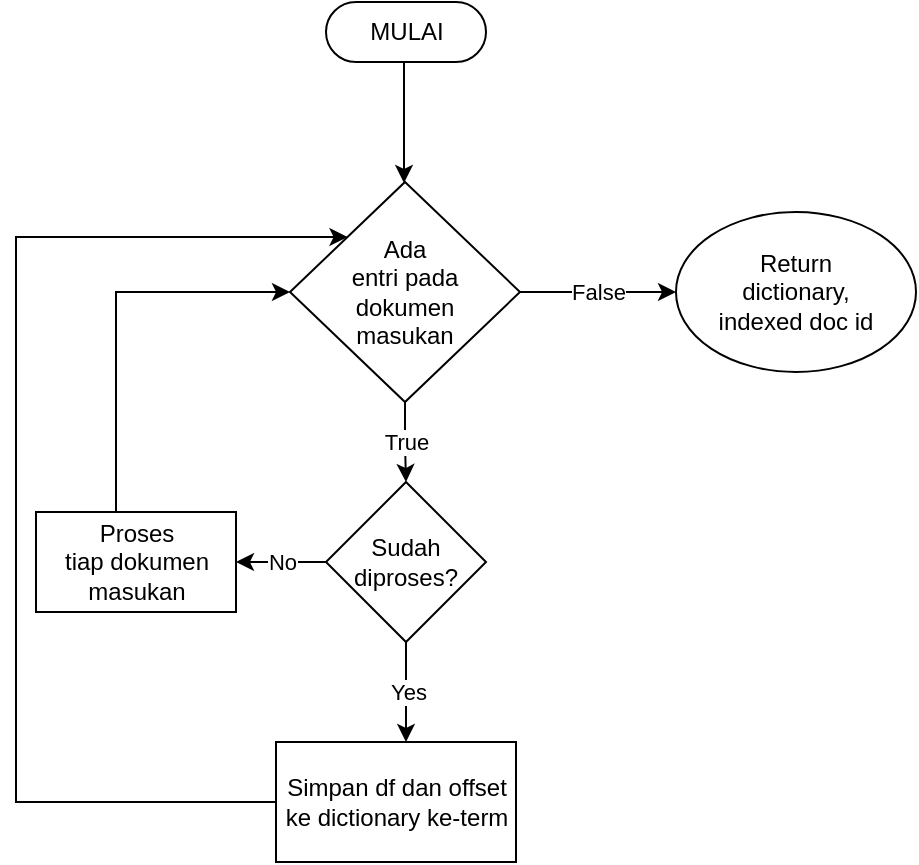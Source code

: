 <mxfile version="12.2.2" type="device" pages="1"><diagram id="Wb19IIJsLITviXFweMwm" name="Page-1"><mxGraphModel dx="790" dy="516" grid="1" gridSize="10" guides="1" tooltips="1" connect="1" arrows="0" fold="1" page="1" pageScale="1" pageWidth="850" pageHeight="1100" math="0" shadow="0"><root><mxCell id="0"/><mxCell id="1" parent="0"/><mxCell id="rUMSvAd1SkYngUk6pyNc-21" style="edgeStyle=orthogonalEdgeStyle;rounded=0;orthogonalLoop=1;jettySize=auto;html=1;" edge="1" parent="1" source="rUMSvAd1SkYngUk6pyNc-1" target="rUMSvAd1SkYngUk6pyNc-7"><mxGeometry relative="1" as="geometry"><Array as="points"><mxPoint x="424" y="60"/><mxPoint x="424" y="60"/></Array></mxGeometry></mxCell><mxCell id="rUMSvAd1SkYngUk6pyNc-1" value="MULAI" style="html=1;dashed=0;whitespace=wrap;shape=mxgraph.dfd.start" vertex="1" parent="1"><mxGeometry x="385" width="80" height="30" as="geometry"/></mxCell><mxCell id="rUMSvAd1SkYngUk6pyNc-14" value="False" style="edgeStyle=orthogonalEdgeStyle;rounded=0;orthogonalLoop=1;jettySize=auto;html=1;" edge="1" parent="1" source="rUMSvAd1SkYngUk6pyNc-7" target="rUMSvAd1SkYngUk6pyNc-12"><mxGeometry relative="1" as="geometry"/></mxCell><mxCell id="rUMSvAd1SkYngUk6pyNc-16" value="True" style="edgeStyle=orthogonalEdgeStyle;rounded=0;orthogonalLoop=1;jettySize=auto;html=1;" edge="1" parent="1" source="rUMSvAd1SkYngUk6pyNc-7" target="rUMSvAd1SkYngUk6pyNc-15"><mxGeometry relative="1" as="geometry"/></mxCell><mxCell id="rUMSvAd1SkYngUk6pyNc-7" value="Ada&lt;br&gt;entri pada&lt;br&gt;dokumen&lt;br&gt;masukan" style="rhombus;whiteSpace=wrap;html=1;" vertex="1" parent="1"><mxGeometry x="367" y="90" width="115" height="110" as="geometry"/></mxCell><mxCell id="rUMSvAd1SkYngUk6pyNc-20" value="No" style="edgeStyle=orthogonalEdgeStyle;rounded=0;orthogonalLoop=1;jettySize=auto;html=1;" edge="1" parent="1" source="rUMSvAd1SkYngUk6pyNc-15" target="rUMSvAd1SkYngUk6pyNc-19"><mxGeometry relative="1" as="geometry"/></mxCell><mxCell id="rUMSvAd1SkYngUk6pyNc-27" value="Yes" style="edgeStyle=orthogonalEdgeStyle;rounded=0;orthogonalLoop=1;jettySize=auto;html=1;" edge="1" parent="1" source="rUMSvAd1SkYngUk6pyNc-15"><mxGeometry relative="1" as="geometry"><mxPoint x="425" y="370" as="targetPoint"/></mxGeometry></mxCell><mxCell id="rUMSvAd1SkYngUk6pyNc-15" value="Sudah&lt;br&gt;diproses?" style="rhombus;whiteSpace=wrap;html=1;" vertex="1" parent="1"><mxGeometry x="385" y="240" width="80" height="80" as="geometry"/></mxCell><mxCell id="rUMSvAd1SkYngUk6pyNc-12" value="Return&lt;br&gt;dictionary,&lt;br&gt;indexed doc id" style="ellipse;whiteSpace=wrap;html=1;" vertex="1" parent="1"><mxGeometry x="560" y="105" width="120" height="80" as="geometry"/></mxCell><mxCell id="rUMSvAd1SkYngUk6pyNc-23" value="" style="edgeStyle=orthogonalEdgeStyle;rounded=0;orthogonalLoop=1;jettySize=auto;html=1;entryX=0;entryY=0.5;entryDx=0;entryDy=0;" edge="1" parent="1" source="rUMSvAd1SkYngUk6pyNc-19" target="rUMSvAd1SkYngUk6pyNc-7"><mxGeometry relative="1" as="geometry"><mxPoint x="430" y="70" as="targetPoint"/><Array as="points"><mxPoint x="280" y="145"/></Array></mxGeometry></mxCell><mxCell id="rUMSvAd1SkYngUk6pyNc-19" value="Proses&lt;br&gt;tiap dokumen&lt;br&gt;masukan" style="html=1;dashed=0;whitespace=wrap;" vertex="1" parent="1"><mxGeometry x="240" y="255" width="100" height="50" as="geometry"/></mxCell><mxCell id="rUMSvAd1SkYngUk6pyNc-29" value="" style="edgeStyle=orthogonalEdgeStyle;rounded=0;orthogonalLoop=1;jettySize=auto;html=1;entryX=0;entryY=0;entryDx=0;entryDy=0;" edge="1" parent="1" source="rUMSvAd1SkYngUk6pyNc-24" target="rUMSvAd1SkYngUk6pyNc-7"><mxGeometry relative="1" as="geometry"><mxPoint x="180" y="50" as="targetPoint"/><Array as="points"><mxPoint x="230" y="400"/><mxPoint x="230" y="117"/></Array></mxGeometry></mxCell><mxCell id="rUMSvAd1SkYngUk6pyNc-24" value="Simpan df dan offset&lt;br&gt;ke dictionary ke-term" style="html=1;dashed=0;whitespace=wrap;" vertex="1" parent="1"><mxGeometry x="360" y="370" width="120" height="60" as="geometry"/></mxCell></root></mxGraphModel></diagram></mxfile>